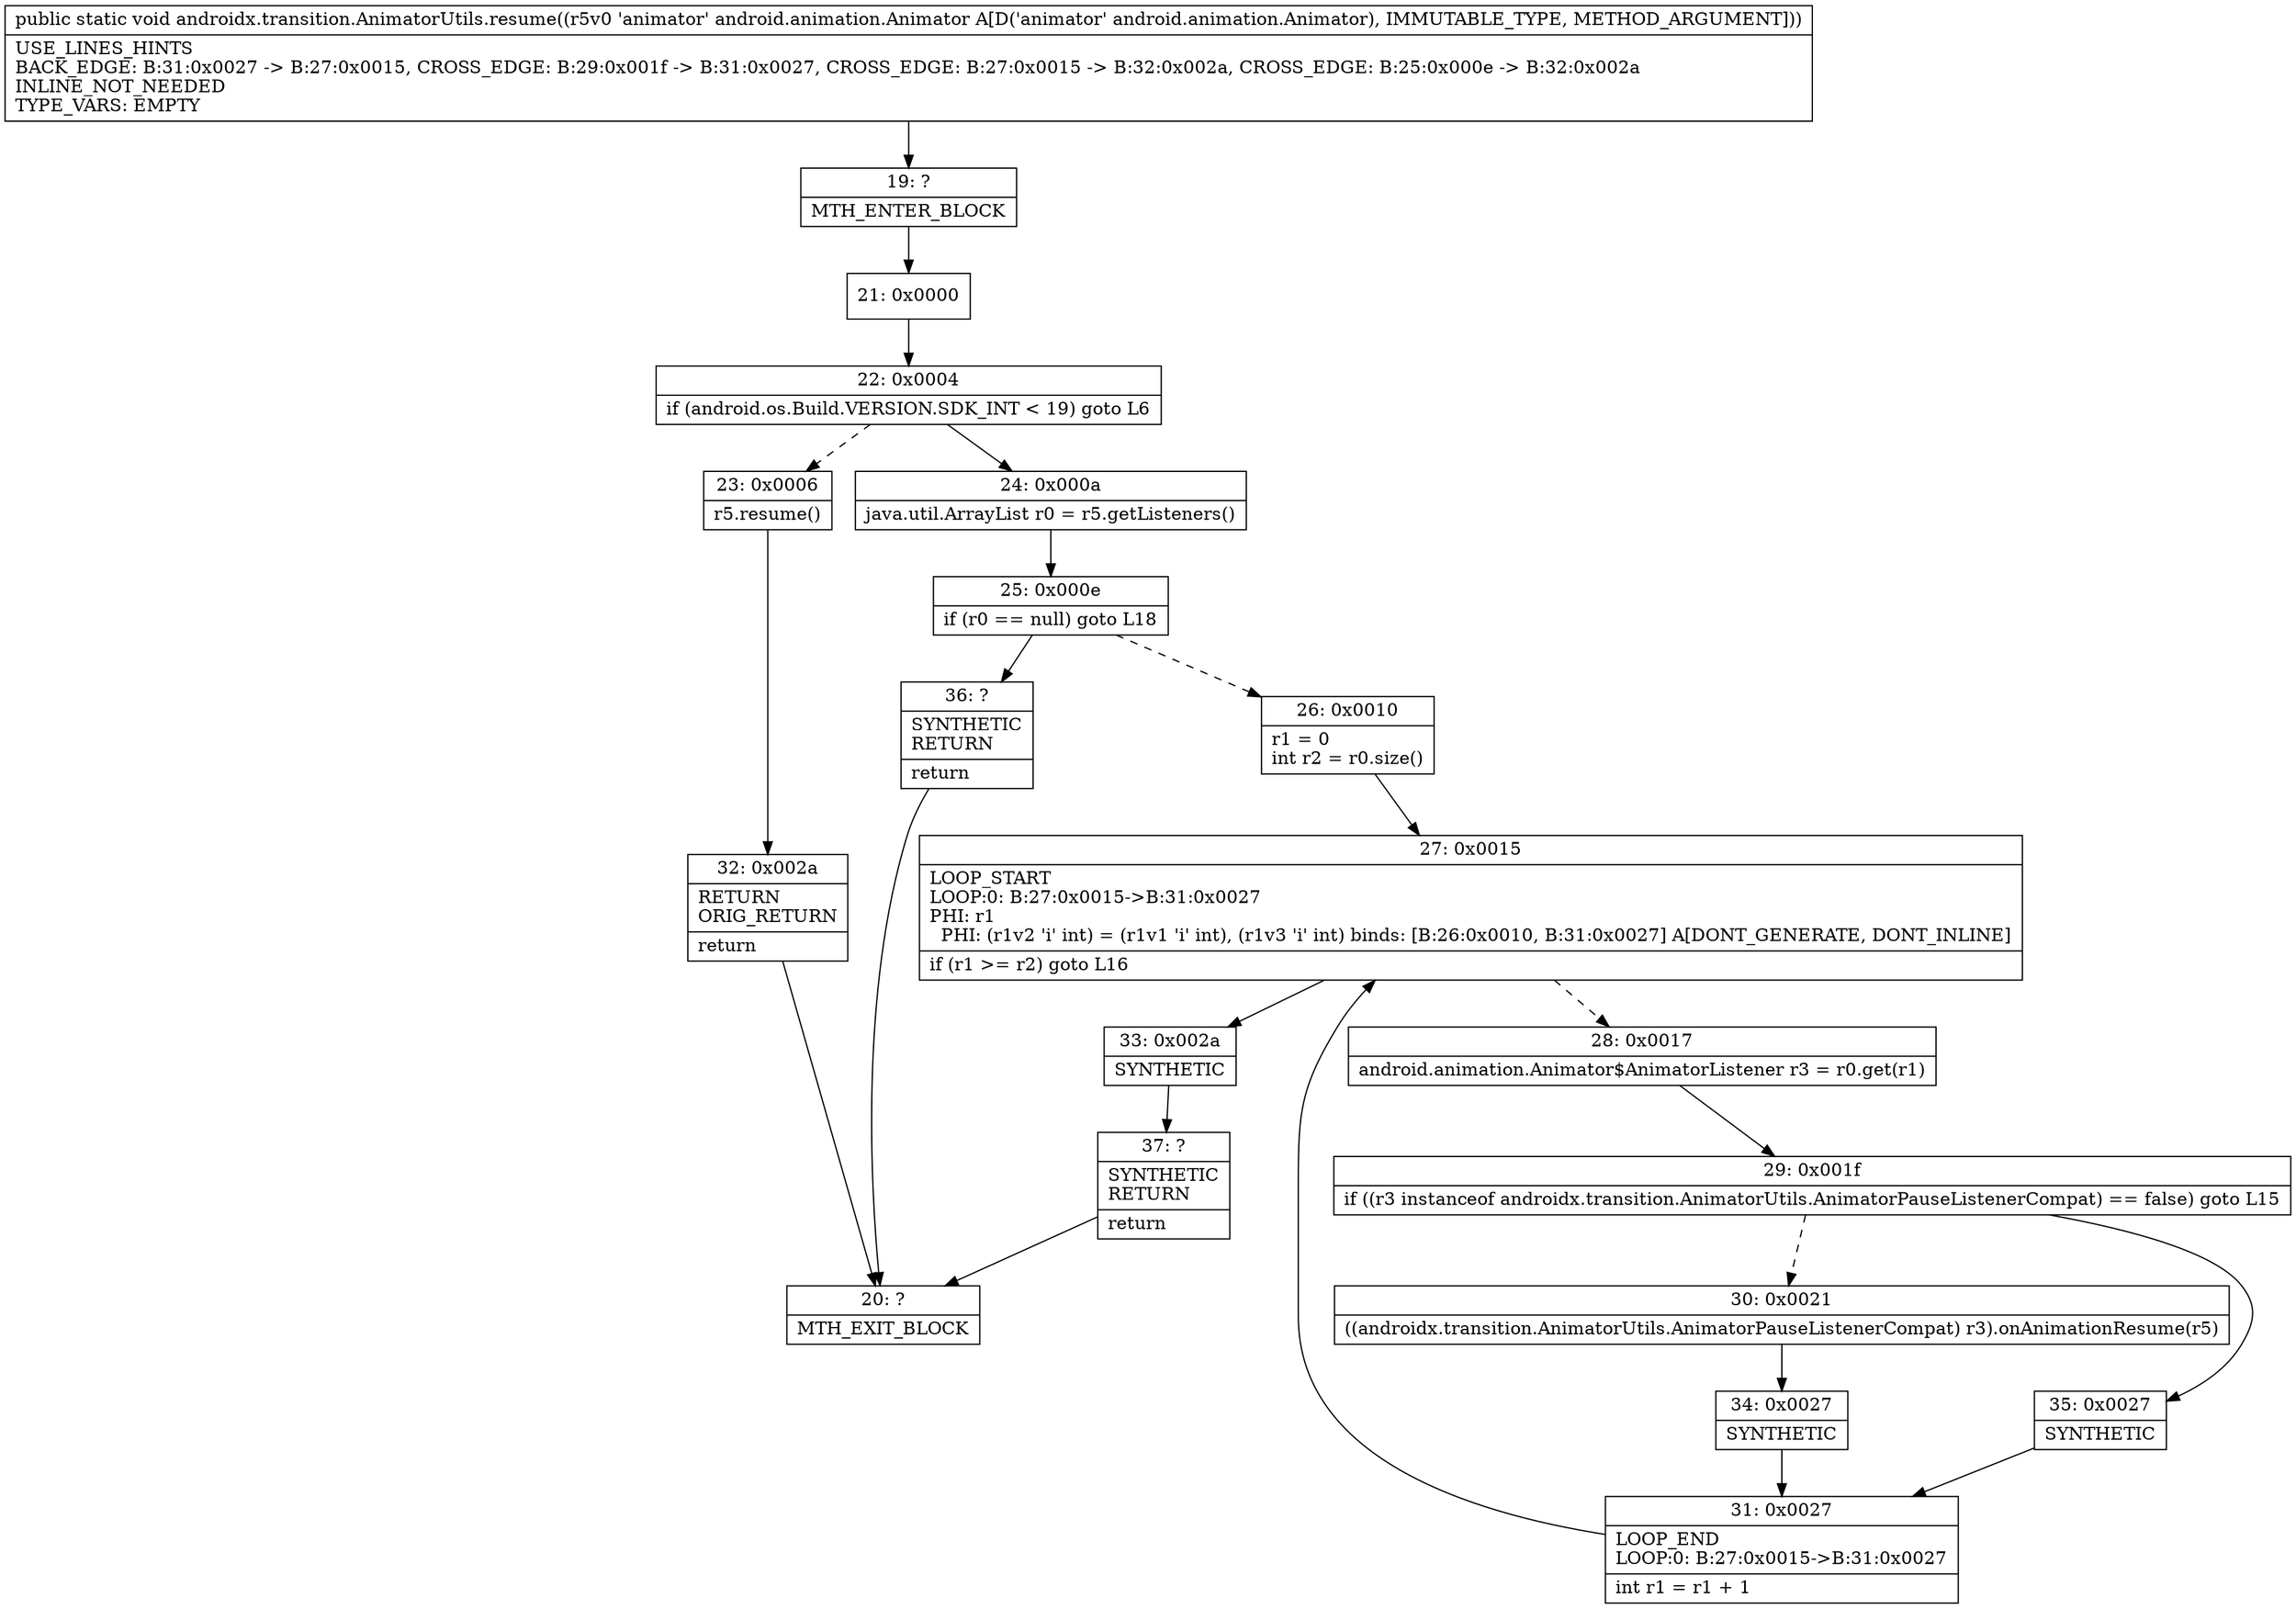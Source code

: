 digraph "CFG forandroidx.transition.AnimatorUtils.resume(Landroid\/animation\/Animator;)V" {
Node_19 [shape=record,label="{19\:\ ?|MTH_ENTER_BLOCK\l}"];
Node_21 [shape=record,label="{21\:\ 0x0000}"];
Node_22 [shape=record,label="{22\:\ 0x0004|if (android.os.Build.VERSION.SDK_INT \< 19) goto L6\l}"];
Node_23 [shape=record,label="{23\:\ 0x0006|r5.resume()\l}"];
Node_32 [shape=record,label="{32\:\ 0x002a|RETURN\lORIG_RETURN\l|return\l}"];
Node_20 [shape=record,label="{20\:\ ?|MTH_EXIT_BLOCK\l}"];
Node_24 [shape=record,label="{24\:\ 0x000a|java.util.ArrayList r0 = r5.getListeners()\l}"];
Node_25 [shape=record,label="{25\:\ 0x000e|if (r0 == null) goto L18\l}"];
Node_26 [shape=record,label="{26\:\ 0x0010|r1 = 0\lint r2 = r0.size()\l}"];
Node_27 [shape=record,label="{27\:\ 0x0015|LOOP_START\lLOOP:0: B:27:0x0015\-\>B:31:0x0027\lPHI: r1 \l  PHI: (r1v2 'i' int) = (r1v1 'i' int), (r1v3 'i' int) binds: [B:26:0x0010, B:31:0x0027] A[DONT_GENERATE, DONT_INLINE]\l|if (r1 \>= r2) goto L16\l}"];
Node_28 [shape=record,label="{28\:\ 0x0017|android.animation.Animator$AnimatorListener r3 = r0.get(r1)\l}"];
Node_29 [shape=record,label="{29\:\ 0x001f|if ((r3 instanceof androidx.transition.AnimatorUtils.AnimatorPauseListenerCompat) == false) goto L15\l}"];
Node_30 [shape=record,label="{30\:\ 0x0021|((androidx.transition.AnimatorUtils.AnimatorPauseListenerCompat) r3).onAnimationResume(r5)\l}"];
Node_34 [shape=record,label="{34\:\ 0x0027|SYNTHETIC\l}"];
Node_31 [shape=record,label="{31\:\ 0x0027|LOOP_END\lLOOP:0: B:27:0x0015\-\>B:31:0x0027\l|int r1 = r1 + 1\l}"];
Node_35 [shape=record,label="{35\:\ 0x0027|SYNTHETIC\l}"];
Node_33 [shape=record,label="{33\:\ 0x002a|SYNTHETIC\l}"];
Node_37 [shape=record,label="{37\:\ ?|SYNTHETIC\lRETURN\l|return\l}"];
Node_36 [shape=record,label="{36\:\ ?|SYNTHETIC\lRETURN\l|return\l}"];
MethodNode[shape=record,label="{public static void androidx.transition.AnimatorUtils.resume((r5v0 'animator' android.animation.Animator A[D('animator' android.animation.Animator), IMMUTABLE_TYPE, METHOD_ARGUMENT]))  | USE_LINES_HINTS\lBACK_EDGE: B:31:0x0027 \-\> B:27:0x0015, CROSS_EDGE: B:29:0x001f \-\> B:31:0x0027, CROSS_EDGE: B:27:0x0015 \-\> B:32:0x002a, CROSS_EDGE: B:25:0x000e \-\> B:32:0x002a\lINLINE_NOT_NEEDED\lTYPE_VARS: EMPTY\l}"];
MethodNode -> Node_19;Node_19 -> Node_21;
Node_21 -> Node_22;
Node_22 -> Node_23[style=dashed];
Node_22 -> Node_24;
Node_23 -> Node_32;
Node_32 -> Node_20;
Node_24 -> Node_25;
Node_25 -> Node_26[style=dashed];
Node_25 -> Node_36;
Node_26 -> Node_27;
Node_27 -> Node_28[style=dashed];
Node_27 -> Node_33;
Node_28 -> Node_29;
Node_29 -> Node_30[style=dashed];
Node_29 -> Node_35;
Node_30 -> Node_34;
Node_34 -> Node_31;
Node_31 -> Node_27;
Node_35 -> Node_31;
Node_33 -> Node_37;
Node_37 -> Node_20;
Node_36 -> Node_20;
}

